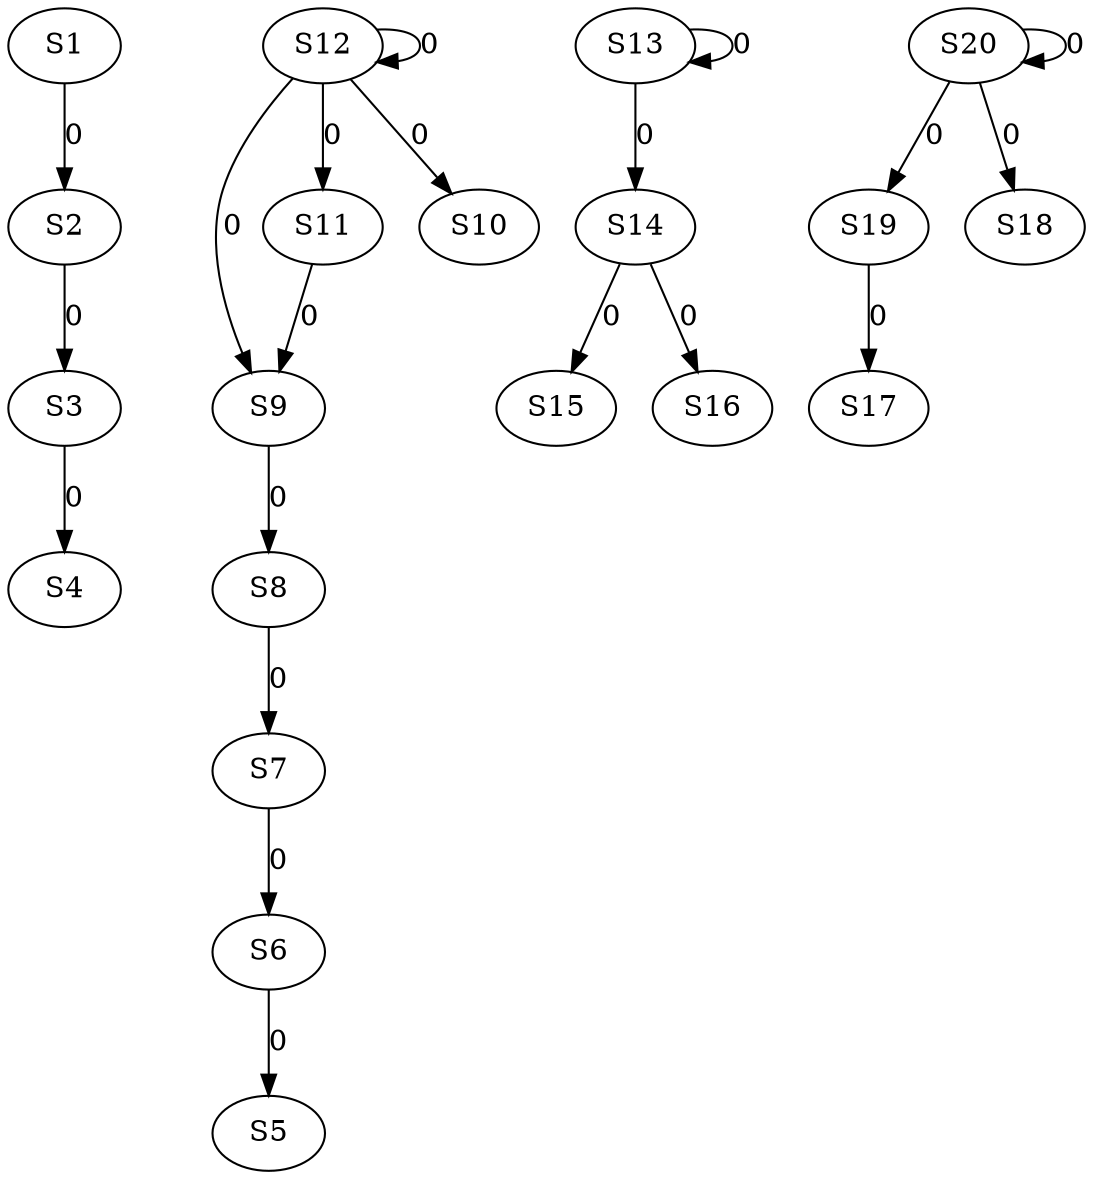 strict digraph {
	S1 -> S2 [ label = 0 ];
	S2 -> S3 [ label = 0 ];
	S3 -> S4 [ label = 0 ];
	S6 -> S5 [ label = 0 ];
	S7 -> S6 [ label = 0 ];
	S8 -> S7 [ label = 0 ];
	S9 -> S8 [ label = 0 ];
	S11 -> S9 [ label = 0 ];
	S12 -> S10 [ label = 0 ];
	S12 -> S11 [ label = 0 ];
	S12 -> S12 [ label = 0 ];
	S13 -> S13 [ label = 0 ];
	S13 -> S14 [ label = 0 ];
	S14 -> S15 [ label = 0 ];
	S14 -> S16 [ label = 0 ];
	S19 -> S17 [ label = 0 ];
	S20 -> S18 [ label = 0 ];
	S20 -> S19 [ label = 0 ];
	S20 -> S20 [ label = 0 ];
	S12 -> S9 [ label = 0 ];
}